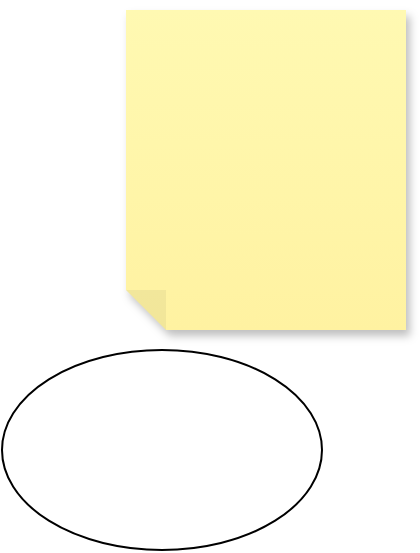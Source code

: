 <mxfile version="20.3.0" type="github">
  <diagram id="z-xUZUkA54lNi6jMoqXf" name="Page-1">
    <mxGraphModel dx="326" dy="631" grid="0" gridSize="10" guides="1" tooltips="1" connect="1" arrows="1" fold="1" page="0" pageScale="1" pageWidth="827" pageHeight="1169" math="0" shadow="0">
      <root>
        <mxCell id="0" />
        <mxCell id="1" parent="0" />
        <mxCell id="lOkj1REmKWMUVrPKQOKt-1" value="" style="ellipse;whiteSpace=wrap;html=1;hachureGap=4;" vertex="1" parent="1">
          <mxGeometry x="93" y="213" width="160" height="100" as="geometry" />
        </mxCell>
        <mxCell id="lOkj1REmKWMUVrPKQOKt-2" value="" style="shape=note;whiteSpace=wrap;html=1;backgroundOutline=1;fontColor=#000000;darkOpacity=0.05;fillColor=#FFF9B2;strokeColor=none;fillStyle=solid;direction=west;gradientDirection=north;gradientColor=#FFF2A1;shadow=1;size=20;pointerEvents=1;hachureGap=4;" vertex="1" parent="1">
          <mxGeometry x="155" y="43" width="140" height="160" as="geometry" />
        </mxCell>
      </root>
    </mxGraphModel>
  </diagram>
</mxfile>

